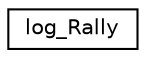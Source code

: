 digraph "Graphical Class Hierarchy"
{
 // INTERACTIVE_SVG=YES
  edge [fontname="Helvetica",fontsize="10",labelfontname="Helvetica",labelfontsize="10"];
  node [fontname="Helvetica",fontsize="10",shape=record];
  rankdir="LR";
  Node1 [label="log_Rally",height=0.2,width=0.4,color="black", fillcolor="white", style="filled",URL="$structlog__Rally.html"];
}
